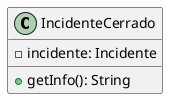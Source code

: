 @startuml
'https://plantuml.com/class-diagram

class IncidenteCerrado{
    -incidente: Incidente

    +getInfo(): String
}

@enduml